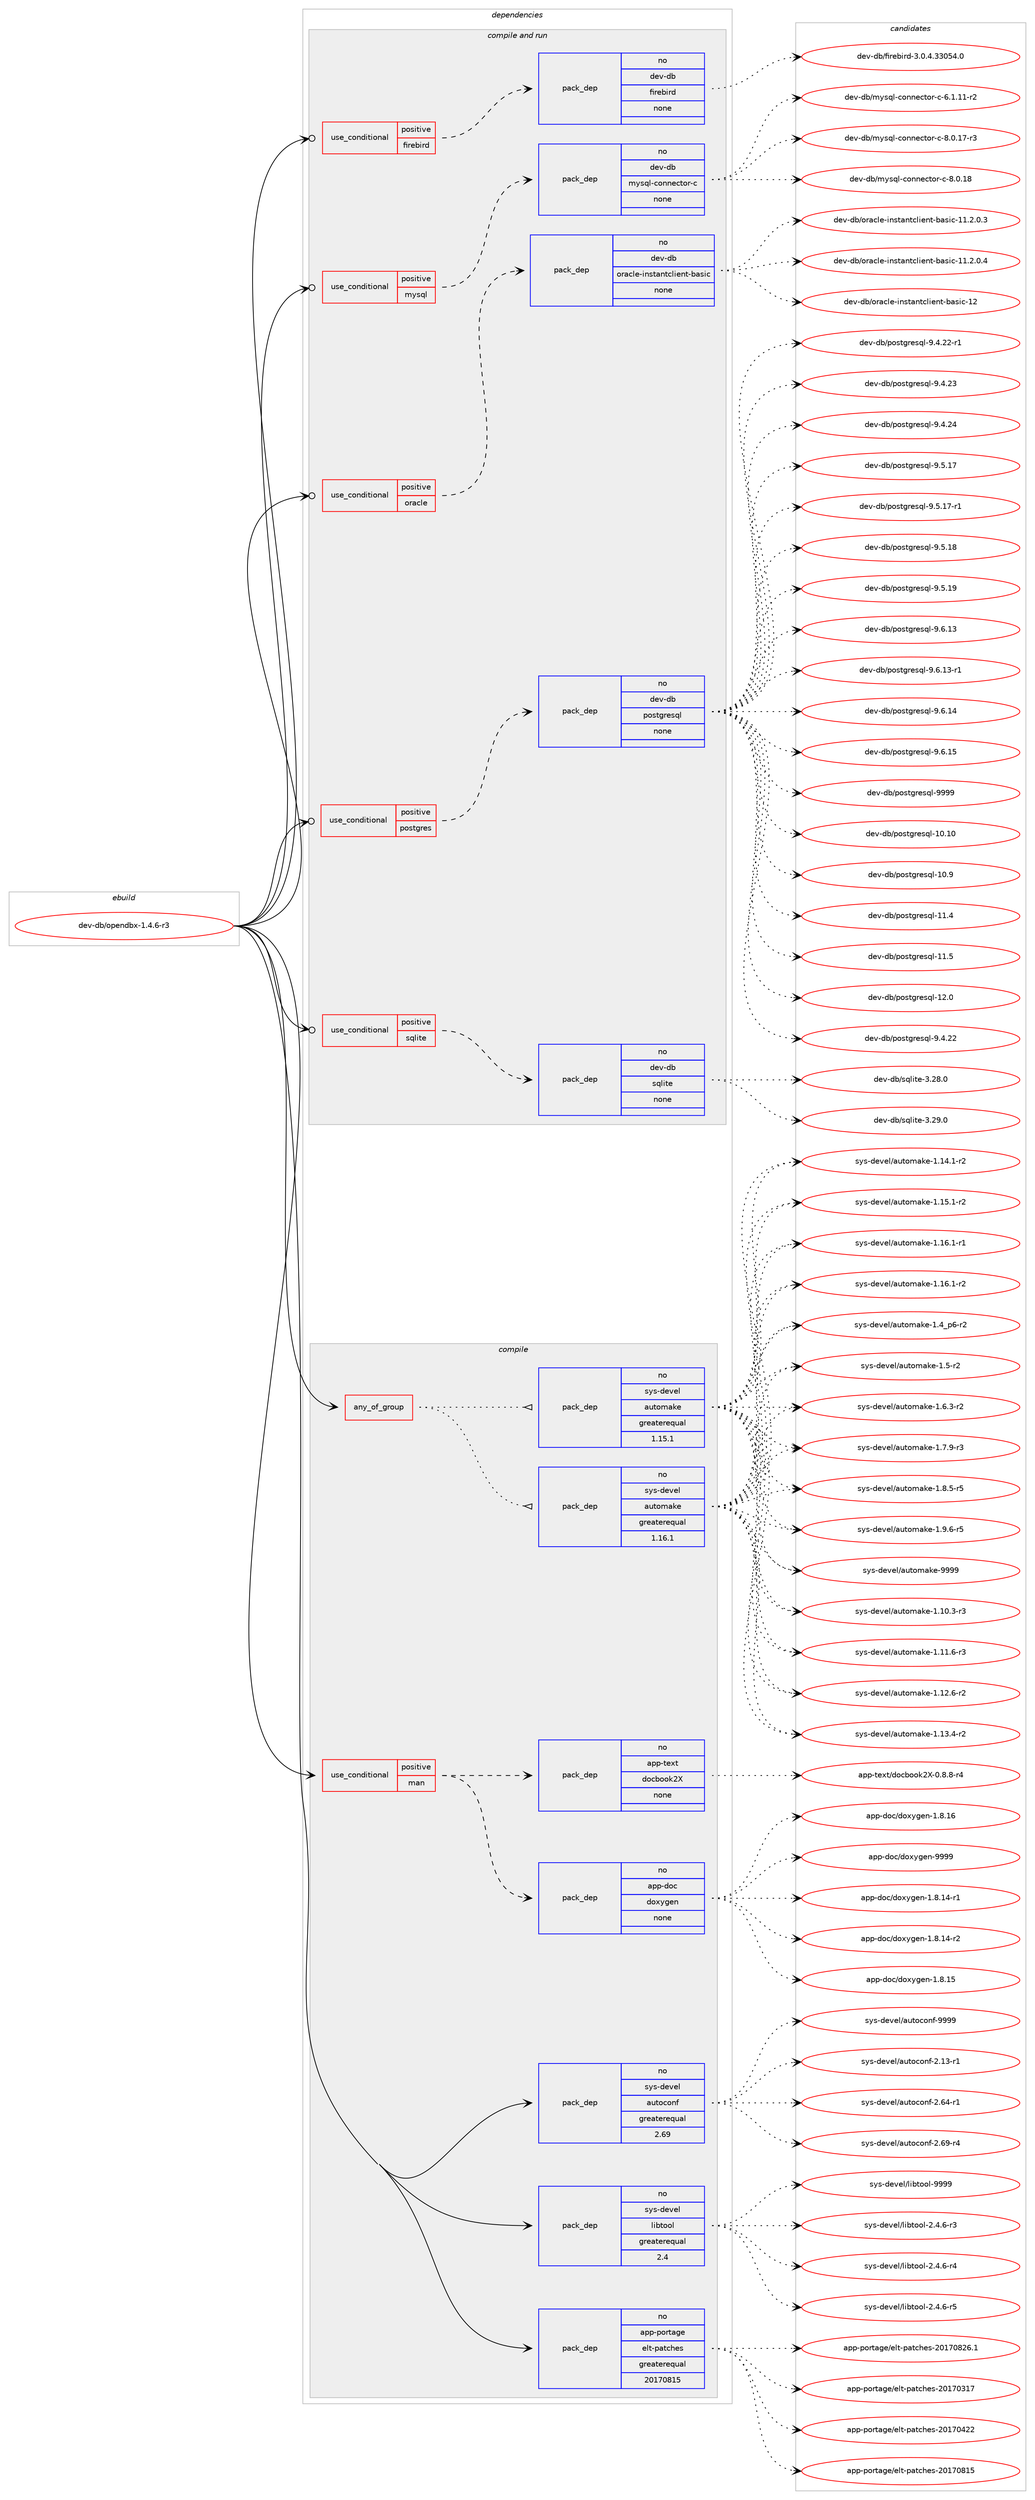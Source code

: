 digraph prolog {

# *************
# Graph options
# *************

newrank=true;
concentrate=true;
compound=true;
graph [rankdir=LR,fontname=Helvetica,fontsize=10,ranksep=1.5];#, ranksep=2.5, nodesep=0.2];
edge  [arrowhead=vee];
node  [fontname=Helvetica,fontsize=10];

# **********
# The ebuild
# **********

subgraph cluster_leftcol {
color=gray;
rank=same;
label=<<i>ebuild</i>>;
id [label="dev-db/opendbx-1.4.6-r3", color=red, width=4, href="../dev-db/opendbx-1.4.6-r3.svg"];
}

# ****************
# The dependencies
# ****************

subgraph cluster_midcol {
color=gray;
label=<<i>dependencies</i>>;
subgraph cluster_compile {
fillcolor="#eeeeee";
style=filled;
label=<<i>compile</i>>;
subgraph any9347 {
dependency520892 [label=<<TABLE BORDER="0" CELLBORDER="1" CELLSPACING="0" CELLPADDING="4"><TR><TD CELLPADDING="10">any_of_group</TD></TR></TABLE>>, shape=none, color=red];subgraph pack387790 {
dependency520893 [label=<<TABLE BORDER="0" CELLBORDER="1" CELLSPACING="0" CELLPADDING="4" WIDTH="220"><TR><TD ROWSPAN="6" CELLPADDING="30">pack_dep</TD></TR><TR><TD WIDTH="110">no</TD></TR><TR><TD>sys-devel</TD></TR><TR><TD>automake</TD></TR><TR><TD>greaterequal</TD></TR><TR><TD>1.16.1</TD></TR></TABLE>>, shape=none, color=blue];
}
dependency520892:e -> dependency520893:w [weight=20,style="dotted",arrowhead="oinv"];
subgraph pack387791 {
dependency520894 [label=<<TABLE BORDER="0" CELLBORDER="1" CELLSPACING="0" CELLPADDING="4" WIDTH="220"><TR><TD ROWSPAN="6" CELLPADDING="30">pack_dep</TD></TR><TR><TD WIDTH="110">no</TD></TR><TR><TD>sys-devel</TD></TR><TR><TD>automake</TD></TR><TR><TD>greaterequal</TD></TR><TR><TD>1.15.1</TD></TR></TABLE>>, shape=none, color=blue];
}
dependency520892:e -> dependency520894:w [weight=20,style="dotted",arrowhead="oinv"];
}
id:e -> dependency520892:w [weight=20,style="solid",arrowhead="vee"];
subgraph cond123402 {
dependency520895 [label=<<TABLE BORDER="0" CELLBORDER="1" CELLSPACING="0" CELLPADDING="4"><TR><TD ROWSPAN="3" CELLPADDING="10">use_conditional</TD></TR><TR><TD>positive</TD></TR><TR><TD>man</TD></TR></TABLE>>, shape=none, color=red];
subgraph pack387792 {
dependency520896 [label=<<TABLE BORDER="0" CELLBORDER="1" CELLSPACING="0" CELLPADDING="4" WIDTH="220"><TR><TD ROWSPAN="6" CELLPADDING="30">pack_dep</TD></TR><TR><TD WIDTH="110">no</TD></TR><TR><TD>app-doc</TD></TR><TR><TD>doxygen</TD></TR><TR><TD>none</TD></TR><TR><TD></TD></TR></TABLE>>, shape=none, color=blue];
}
dependency520895:e -> dependency520896:w [weight=20,style="dashed",arrowhead="vee"];
subgraph pack387793 {
dependency520897 [label=<<TABLE BORDER="0" CELLBORDER="1" CELLSPACING="0" CELLPADDING="4" WIDTH="220"><TR><TD ROWSPAN="6" CELLPADDING="30">pack_dep</TD></TR><TR><TD WIDTH="110">no</TD></TR><TR><TD>app-text</TD></TR><TR><TD>docbook2X</TD></TR><TR><TD>none</TD></TR><TR><TD></TD></TR></TABLE>>, shape=none, color=blue];
}
dependency520895:e -> dependency520897:w [weight=20,style="dashed",arrowhead="vee"];
}
id:e -> dependency520895:w [weight=20,style="solid",arrowhead="vee"];
subgraph pack387794 {
dependency520898 [label=<<TABLE BORDER="0" CELLBORDER="1" CELLSPACING="0" CELLPADDING="4" WIDTH="220"><TR><TD ROWSPAN="6" CELLPADDING="30">pack_dep</TD></TR><TR><TD WIDTH="110">no</TD></TR><TR><TD>app-portage</TD></TR><TR><TD>elt-patches</TD></TR><TR><TD>greaterequal</TD></TR><TR><TD>20170815</TD></TR></TABLE>>, shape=none, color=blue];
}
id:e -> dependency520898:w [weight=20,style="solid",arrowhead="vee"];
subgraph pack387795 {
dependency520899 [label=<<TABLE BORDER="0" CELLBORDER="1" CELLSPACING="0" CELLPADDING="4" WIDTH="220"><TR><TD ROWSPAN="6" CELLPADDING="30">pack_dep</TD></TR><TR><TD WIDTH="110">no</TD></TR><TR><TD>sys-devel</TD></TR><TR><TD>autoconf</TD></TR><TR><TD>greaterequal</TD></TR><TR><TD>2.69</TD></TR></TABLE>>, shape=none, color=blue];
}
id:e -> dependency520899:w [weight=20,style="solid",arrowhead="vee"];
subgraph pack387796 {
dependency520900 [label=<<TABLE BORDER="0" CELLBORDER="1" CELLSPACING="0" CELLPADDING="4" WIDTH="220"><TR><TD ROWSPAN="6" CELLPADDING="30">pack_dep</TD></TR><TR><TD WIDTH="110">no</TD></TR><TR><TD>sys-devel</TD></TR><TR><TD>libtool</TD></TR><TR><TD>greaterequal</TD></TR><TR><TD>2.4</TD></TR></TABLE>>, shape=none, color=blue];
}
id:e -> dependency520900:w [weight=20,style="solid",arrowhead="vee"];
}
subgraph cluster_compileandrun {
fillcolor="#eeeeee";
style=filled;
label=<<i>compile and run</i>>;
subgraph cond123403 {
dependency520901 [label=<<TABLE BORDER="0" CELLBORDER="1" CELLSPACING="0" CELLPADDING="4"><TR><TD ROWSPAN="3" CELLPADDING="10">use_conditional</TD></TR><TR><TD>positive</TD></TR><TR><TD>firebird</TD></TR></TABLE>>, shape=none, color=red];
subgraph pack387797 {
dependency520902 [label=<<TABLE BORDER="0" CELLBORDER="1" CELLSPACING="0" CELLPADDING="4" WIDTH="220"><TR><TD ROWSPAN="6" CELLPADDING="30">pack_dep</TD></TR><TR><TD WIDTH="110">no</TD></TR><TR><TD>dev-db</TD></TR><TR><TD>firebird</TD></TR><TR><TD>none</TD></TR><TR><TD></TD></TR></TABLE>>, shape=none, color=blue];
}
dependency520901:e -> dependency520902:w [weight=20,style="dashed",arrowhead="vee"];
}
id:e -> dependency520901:w [weight=20,style="solid",arrowhead="odotvee"];
subgraph cond123404 {
dependency520903 [label=<<TABLE BORDER="0" CELLBORDER="1" CELLSPACING="0" CELLPADDING="4"><TR><TD ROWSPAN="3" CELLPADDING="10">use_conditional</TD></TR><TR><TD>positive</TD></TR><TR><TD>mysql</TD></TR></TABLE>>, shape=none, color=red];
subgraph pack387798 {
dependency520904 [label=<<TABLE BORDER="0" CELLBORDER="1" CELLSPACING="0" CELLPADDING="4" WIDTH="220"><TR><TD ROWSPAN="6" CELLPADDING="30">pack_dep</TD></TR><TR><TD WIDTH="110">no</TD></TR><TR><TD>dev-db</TD></TR><TR><TD>mysql-connector-c</TD></TR><TR><TD>none</TD></TR><TR><TD></TD></TR></TABLE>>, shape=none, color=blue];
}
dependency520903:e -> dependency520904:w [weight=20,style="dashed",arrowhead="vee"];
}
id:e -> dependency520903:w [weight=20,style="solid",arrowhead="odotvee"];
subgraph cond123405 {
dependency520905 [label=<<TABLE BORDER="0" CELLBORDER="1" CELLSPACING="0" CELLPADDING="4"><TR><TD ROWSPAN="3" CELLPADDING="10">use_conditional</TD></TR><TR><TD>positive</TD></TR><TR><TD>oracle</TD></TR></TABLE>>, shape=none, color=red];
subgraph pack387799 {
dependency520906 [label=<<TABLE BORDER="0" CELLBORDER="1" CELLSPACING="0" CELLPADDING="4" WIDTH="220"><TR><TD ROWSPAN="6" CELLPADDING="30">pack_dep</TD></TR><TR><TD WIDTH="110">no</TD></TR><TR><TD>dev-db</TD></TR><TR><TD>oracle-instantclient-basic</TD></TR><TR><TD>none</TD></TR><TR><TD></TD></TR></TABLE>>, shape=none, color=blue];
}
dependency520905:e -> dependency520906:w [weight=20,style="dashed",arrowhead="vee"];
}
id:e -> dependency520905:w [weight=20,style="solid",arrowhead="odotvee"];
subgraph cond123406 {
dependency520907 [label=<<TABLE BORDER="0" CELLBORDER="1" CELLSPACING="0" CELLPADDING="4"><TR><TD ROWSPAN="3" CELLPADDING="10">use_conditional</TD></TR><TR><TD>positive</TD></TR><TR><TD>postgres</TD></TR></TABLE>>, shape=none, color=red];
subgraph pack387800 {
dependency520908 [label=<<TABLE BORDER="0" CELLBORDER="1" CELLSPACING="0" CELLPADDING="4" WIDTH="220"><TR><TD ROWSPAN="6" CELLPADDING="30">pack_dep</TD></TR><TR><TD WIDTH="110">no</TD></TR><TR><TD>dev-db</TD></TR><TR><TD>postgresql</TD></TR><TR><TD>none</TD></TR><TR><TD></TD></TR></TABLE>>, shape=none, color=blue];
}
dependency520907:e -> dependency520908:w [weight=20,style="dashed",arrowhead="vee"];
}
id:e -> dependency520907:w [weight=20,style="solid",arrowhead="odotvee"];
subgraph cond123407 {
dependency520909 [label=<<TABLE BORDER="0" CELLBORDER="1" CELLSPACING="0" CELLPADDING="4"><TR><TD ROWSPAN="3" CELLPADDING="10">use_conditional</TD></TR><TR><TD>positive</TD></TR><TR><TD>sqlite</TD></TR></TABLE>>, shape=none, color=red];
subgraph pack387801 {
dependency520910 [label=<<TABLE BORDER="0" CELLBORDER="1" CELLSPACING="0" CELLPADDING="4" WIDTH="220"><TR><TD ROWSPAN="6" CELLPADDING="30">pack_dep</TD></TR><TR><TD WIDTH="110">no</TD></TR><TR><TD>dev-db</TD></TR><TR><TD>sqlite</TD></TR><TR><TD>none</TD></TR><TR><TD></TD></TR></TABLE>>, shape=none, color=blue];
}
dependency520909:e -> dependency520910:w [weight=20,style="dashed",arrowhead="vee"];
}
id:e -> dependency520909:w [weight=20,style="solid",arrowhead="odotvee"];
}
subgraph cluster_run {
fillcolor="#eeeeee";
style=filled;
label=<<i>run</i>>;
}
}

# **************
# The candidates
# **************

subgraph cluster_choices {
rank=same;
color=gray;
label=<<i>candidates</i>>;

subgraph choice387790 {
color=black;
nodesep=1;
choice11512111545100101118101108479711711611110997107101454946494846514511451 [label="sys-devel/automake-1.10.3-r3", color=red, width=4,href="../sys-devel/automake-1.10.3-r3.svg"];
choice11512111545100101118101108479711711611110997107101454946494946544511451 [label="sys-devel/automake-1.11.6-r3", color=red, width=4,href="../sys-devel/automake-1.11.6-r3.svg"];
choice11512111545100101118101108479711711611110997107101454946495046544511450 [label="sys-devel/automake-1.12.6-r2", color=red, width=4,href="../sys-devel/automake-1.12.6-r2.svg"];
choice11512111545100101118101108479711711611110997107101454946495146524511450 [label="sys-devel/automake-1.13.4-r2", color=red, width=4,href="../sys-devel/automake-1.13.4-r2.svg"];
choice11512111545100101118101108479711711611110997107101454946495246494511450 [label="sys-devel/automake-1.14.1-r2", color=red, width=4,href="../sys-devel/automake-1.14.1-r2.svg"];
choice11512111545100101118101108479711711611110997107101454946495346494511450 [label="sys-devel/automake-1.15.1-r2", color=red, width=4,href="../sys-devel/automake-1.15.1-r2.svg"];
choice11512111545100101118101108479711711611110997107101454946495446494511449 [label="sys-devel/automake-1.16.1-r1", color=red, width=4,href="../sys-devel/automake-1.16.1-r1.svg"];
choice11512111545100101118101108479711711611110997107101454946495446494511450 [label="sys-devel/automake-1.16.1-r2", color=red, width=4,href="../sys-devel/automake-1.16.1-r2.svg"];
choice115121115451001011181011084797117116111109971071014549465295112544511450 [label="sys-devel/automake-1.4_p6-r2", color=red, width=4,href="../sys-devel/automake-1.4_p6-r2.svg"];
choice11512111545100101118101108479711711611110997107101454946534511450 [label="sys-devel/automake-1.5-r2", color=red, width=4,href="../sys-devel/automake-1.5-r2.svg"];
choice115121115451001011181011084797117116111109971071014549465446514511450 [label="sys-devel/automake-1.6.3-r2", color=red, width=4,href="../sys-devel/automake-1.6.3-r2.svg"];
choice115121115451001011181011084797117116111109971071014549465546574511451 [label="sys-devel/automake-1.7.9-r3", color=red, width=4,href="../sys-devel/automake-1.7.9-r3.svg"];
choice115121115451001011181011084797117116111109971071014549465646534511453 [label="sys-devel/automake-1.8.5-r5", color=red, width=4,href="../sys-devel/automake-1.8.5-r5.svg"];
choice115121115451001011181011084797117116111109971071014549465746544511453 [label="sys-devel/automake-1.9.6-r5", color=red, width=4,href="../sys-devel/automake-1.9.6-r5.svg"];
choice115121115451001011181011084797117116111109971071014557575757 [label="sys-devel/automake-9999", color=red, width=4,href="../sys-devel/automake-9999.svg"];
dependency520893:e -> choice11512111545100101118101108479711711611110997107101454946494846514511451:w [style=dotted,weight="100"];
dependency520893:e -> choice11512111545100101118101108479711711611110997107101454946494946544511451:w [style=dotted,weight="100"];
dependency520893:e -> choice11512111545100101118101108479711711611110997107101454946495046544511450:w [style=dotted,weight="100"];
dependency520893:e -> choice11512111545100101118101108479711711611110997107101454946495146524511450:w [style=dotted,weight="100"];
dependency520893:e -> choice11512111545100101118101108479711711611110997107101454946495246494511450:w [style=dotted,weight="100"];
dependency520893:e -> choice11512111545100101118101108479711711611110997107101454946495346494511450:w [style=dotted,weight="100"];
dependency520893:e -> choice11512111545100101118101108479711711611110997107101454946495446494511449:w [style=dotted,weight="100"];
dependency520893:e -> choice11512111545100101118101108479711711611110997107101454946495446494511450:w [style=dotted,weight="100"];
dependency520893:e -> choice115121115451001011181011084797117116111109971071014549465295112544511450:w [style=dotted,weight="100"];
dependency520893:e -> choice11512111545100101118101108479711711611110997107101454946534511450:w [style=dotted,weight="100"];
dependency520893:e -> choice115121115451001011181011084797117116111109971071014549465446514511450:w [style=dotted,weight="100"];
dependency520893:e -> choice115121115451001011181011084797117116111109971071014549465546574511451:w [style=dotted,weight="100"];
dependency520893:e -> choice115121115451001011181011084797117116111109971071014549465646534511453:w [style=dotted,weight="100"];
dependency520893:e -> choice115121115451001011181011084797117116111109971071014549465746544511453:w [style=dotted,weight="100"];
dependency520893:e -> choice115121115451001011181011084797117116111109971071014557575757:w [style=dotted,weight="100"];
}
subgraph choice387791 {
color=black;
nodesep=1;
choice11512111545100101118101108479711711611110997107101454946494846514511451 [label="sys-devel/automake-1.10.3-r3", color=red, width=4,href="../sys-devel/automake-1.10.3-r3.svg"];
choice11512111545100101118101108479711711611110997107101454946494946544511451 [label="sys-devel/automake-1.11.6-r3", color=red, width=4,href="../sys-devel/automake-1.11.6-r3.svg"];
choice11512111545100101118101108479711711611110997107101454946495046544511450 [label="sys-devel/automake-1.12.6-r2", color=red, width=4,href="../sys-devel/automake-1.12.6-r2.svg"];
choice11512111545100101118101108479711711611110997107101454946495146524511450 [label="sys-devel/automake-1.13.4-r2", color=red, width=4,href="../sys-devel/automake-1.13.4-r2.svg"];
choice11512111545100101118101108479711711611110997107101454946495246494511450 [label="sys-devel/automake-1.14.1-r2", color=red, width=4,href="../sys-devel/automake-1.14.1-r2.svg"];
choice11512111545100101118101108479711711611110997107101454946495346494511450 [label="sys-devel/automake-1.15.1-r2", color=red, width=4,href="../sys-devel/automake-1.15.1-r2.svg"];
choice11512111545100101118101108479711711611110997107101454946495446494511449 [label="sys-devel/automake-1.16.1-r1", color=red, width=4,href="../sys-devel/automake-1.16.1-r1.svg"];
choice11512111545100101118101108479711711611110997107101454946495446494511450 [label="sys-devel/automake-1.16.1-r2", color=red, width=4,href="../sys-devel/automake-1.16.1-r2.svg"];
choice115121115451001011181011084797117116111109971071014549465295112544511450 [label="sys-devel/automake-1.4_p6-r2", color=red, width=4,href="../sys-devel/automake-1.4_p6-r2.svg"];
choice11512111545100101118101108479711711611110997107101454946534511450 [label="sys-devel/automake-1.5-r2", color=red, width=4,href="../sys-devel/automake-1.5-r2.svg"];
choice115121115451001011181011084797117116111109971071014549465446514511450 [label="sys-devel/automake-1.6.3-r2", color=red, width=4,href="../sys-devel/automake-1.6.3-r2.svg"];
choice115121115451001011181011084797117116111109971071014549465546574511451 [label="sys-devel/automake-1.7.9-r3", color=red, width=4,href="../sys-devel/automake-1.7.9-r3.svg"];
choice115121115451001011181011084797117116111109971071014549465646534511453 [label="sys-devel/automake-1.8.5-r5", color=red, width=4,href="../sys-devel/automake-1.8.5-r5.svg"];
choice115121115451001011181011084797117116111109971071014549465746544511453 [label="sys-devel/automake-1.9.6-r5", color=red, width=4,href="../sys-devel/automake-1.9.6-r5.svg"];
choice115121115451001011181011084797117116111109971071014557575757 [label="sys-devel/automake-9999", color=red, width=4,href="../sys-devel/automake-9999.svg"];
dependency520894:e -> choice11512111545100101118101108479711711611110997107101454946494846514511451:w [style=dotted,weight="100"];
dependency520894:e -> choice11512111545100101118101108479711711611110997107101454946494946544511451:w [style=dotted,weight="100"];
dependency520894:e -> choice11512111545100101118101108479711711611110997107101454946495046544511450:w [style=dotted,weight="100"];
dependency520894:e -> choice11512111545100101118101108479711711611110997107101454946495146524511450:w [style=dotted,weight="100"];
dependency520894:e -> choice11512111545100101118101108479711711611110997107101454946495246494511450:w [style=dotted,weight="100"];
dependency520894:e -> choice11512111545100101118101108479711711611110997107101454946495346494511450:w [style=dotted,weight="100"];
dependency520894:e -> choice11512111545100101118101108479711711611110997107101454946495446494511449:w [style=dotted,weight="100"];
dependency520894:e -> choice11512111545100101118101108479711711611110997107101454946495446494511450:w [style=dotted,weight="100"];
dependency520894:e -> choice115121115451001011181011084797117116111109971071014549465295112544511450:w [style=dotted,weight="100"];
dependency520894:e -> choice11512111545100101118101108479711711611110997107101454946534511450:w [style=dotted,weight="100"];
dependency520894:e -> choice115121115451001011181011084797117116111109971071014549465446514511450:w [style=dotted,weight="100"];
dependency520894:e -> choice115121115451001011181011084797117116111109971071014549465546574511451:w [style=dotted,weight="100"];
dependency520894:e -> choice115121115451001011181011084797117116111109971071014549465646534511453:w [style=dotted,weight="100"];
dependency520894:e -> choice115121115451001011181011084797117116111109971071014549465746544511453:w [style=dotted,weight="100"];
dependency520894:e -> choice115121115451001011181011084797117116111109971071014557575757:w [style=dotted,weight="100"];
}
subgraph choice387792 {
color=black;
nodesep=1;
choice97112112451001119947100111120121103101110454946564649524511449 [label="app-doc/doxygen-1.8.14-r1", color=red, width=4,href="../app-doc/doxygen-1.8.14-r1.svg"];
choice97112112451001119947100111120121103101110454946564649524511450 [label="app-doc/doxygen-1.8.14-r2", color=red, width=4,href="../app-doc/doxygen-1.8.14-r2.svg"];
choice9711211245100111994710011112012110310111045494656464953 [label="app-doc/doxygen-1.8.15", color=red, width=4,href="../app-doc/doxygen-1.8.15.svg"];
choice9711211245100111994710011112012110310111045494656464954 [label="app-doc/doxygen-1.8.16", color=red, width=4,href="../app-doc/doxygen-1.8.16.svg"];
choice971121124510011199471001111201211031011104557575757 [label="app-doc/doxygen-9999", color=red, width=4,href="../app-doc/doxygen-9999.svg"];
dependency520896:e -> choice97112112451001119947100111120121103101110454946564649524511449:w [style=dotted,weight="100"];
dependency520896:e -> choice97112112451001119947100111120121103101110454946564649524511450:w [style=dotted,weight="100"];
dependency520896:e -> choice9711211245100111994710011112012110310111045494656464953:w [style=dotted,weight="100"];
dependency520896:e -> choice9711211245100111994710011112012110310111045494656464954:w [style=dotted,weight="100"];
dependency520896:e -> choice971121124510011199471001111201211031011104557575757:w [style=dotted,weight="100"];
}
subgraph choice387793 {
color=black;
nodesep=1;
choice971121124511610112011647100111999811111110750884548465646564511452 [label="app-text/docbook2X-0.8.8-r4", color=red, width=4,href="../app-text/docbook2X-0.8.8-r4.svg"];
dependency520897:e -> choice971121124511610112011647100111999811111110750884548465646564511452:w [style=dotted,weight="100"];
}
subgraph choice387794 {
color=black;
nodesep=1;
choice97112112451121111141169710310147101108116451129711699104101115455048495548514955 [label="app-portage/elt-patches-20170317", color=red, width=4,href="../app-portage/elt-patches-20170317.svg"];
choice97112112451121111141169710310147101108116451129711699104101115455048495548525050 [label="app-portage/elt-patches-20170422", color=red, width=4,href="../app-portage/elt-patches-20170422.svg"];
choice97112112451121111141169710310147101108116451129711699104101115455048495548564953 [label="app-portage/elt-patches-20170815", color=red, width=4,href="../app-portage/elt-patches-20170815.svg"];
choice971121124511211111411697103101471011081164511297116991041011154550484955485650544649 [label="app-portage/elt-patches-20170826.1", color=red, width=4,href="../app-portage/elt-patches-20170826.1.svg"];
dependency520898:e -> choice97112112451121111141169710310147101108116451129711699104101115455048495548514955:w [style=dotted,weight="100"];
dependency520898:e -> choice97112112451121111141169710310147101108116451129711699104101115455048495548525050:w [style=dotted,weight="100"];
dependency520898:e -> choice97112112451121111141169710310147101108116451129711699104101115455048495548564953:w [style=dotted,weight="100"];
dependency520898:e -> choice971121124511211111411697103101471011081164511297116991041011154550484955485650544649:w [style=dotted,weight="100"];
}
subgraph choice387795 {
color=black;
nodesep=1;
choice1151211154510010111810110847971171161119911111010245504649514511449 [label="sys-devel/autoconf-2.13-r1", color=red, width=4,href="../sys-devel/autoconf-2.13-r1.svg"];
choice1151211154510010111810110847971171161119911111010245504654524511449 [label="sys-devel/autoconf-2.64-r1", color=red, width=4,href="../sys-devel/autoconf-2.64-r1.svg"];
choice1151211154510010111810110847971171161119911111010245504654574511452 [label="sys-devel/autoconf-2.69-r4", color=red, width=4,href="../sys-devel/autoconf-2.69-r4.svg"];
choice115121115451001011181011084797117116111991111101024557575757 [label="sys-devel/autoconf-9999", color=red, width=4,href="../sys-devel/autoconf-9999.svg"];
dependency520899:e -> choice1151211154510010111810110847971171161119911111010245504649514511449:w [style=dotted,weight="100"];
dependency520899:e -> choice1151211154510010111810110847971171161119911111010245504654524511449:w [style=dotted,weight="100"];
dependency520899:e -> choice1151211154510010111810110847971171161119911111010245504654574511452:w [style=dotted,weight="100"];
dependency520899:e -> choice115121115451001011181011084797117116111991111101024557575757:w [style=dotted,weight="100"];
}
subgraph choice387796 {
color=black;
nodesep=1;
choice1151211154510010111810110847108105981161111111084550465246544511451 [label="sys-devel/libtool-2.4.6-r3", color=red, width=4,href="../sys-devel/libtool-2.4.6-r3.svg"];
choice1151211154510010111810110847108105981161111111084550465246544511452 [label="sys-devel/libtool-2.4.6-r4", color=red, width=4,href="../sys-devel/libtool-2.4.6-r4.svg"];
choice1151211154510010111810110847108105981161111111084550465246544511453 [label="sys-devel/libtool-2.4.6-r5", color=red, width=4,href="../sys-devel/libtool-2.4.6-r5.svg"];
choice1151211154510010111810110847108105981161111111084557575757 [label="sys-devel/libtool-9999", color=red, width=4,href="../sys-devel/libtool-9999.svg"];
dependency520900:e -> choice1151211154510010111810110847108105981161111111084550465246544511451:w [style=dotted,weight="100"];
dependency520900:e -> choice1151211154510010111810110847108105981161111111084550465246544511452:w [style=dotted,weight="100"];
dependency520900:e -> choice1151211154510010111810110847108105981161111111084550465246544511453:w [style=dotted,weight="100"];
dependency520900:e -> choice1151211154510010111810110847108105981161111111084557575757:w [style=dotted,weight="100"];
}
subgraph choice387797 {
color=black;
nodesep=1;
choice100101118451009847102105114101981051141004551464846524651514853524648 [label="dev-db/firebird-3.0.4.33054.0", color=red, width=4,href="../dev-db/firebird-3.0.4.33054.0.svg"];
dependency520902:e -> choice100101118451009847102105114101981051141004551464846524651514853524648:w [style=dotted,weight="100"];
}
subgraph choice387798 {
color=black;
nodesep=1;
choice1001011184510098471091211151131084599111110110101991161111144599455446494649494511450 [label="dev-db/mysql-connector-c-6.1.11-r2", color=red, width=4,href="../dev-db/mysql-connector-c-6.1.11-r2.svg"];
choice1001011184510098471091211151131084599111110110101991161111144599455646484649554511451 [label="dev-db/mysql-connector-c-8.0.17-r3", color=red, width=4,href="../dev-db/mysql-connector-c-8.0.17-r3.svg"];
choice100101118451009847109121115113108459911111011010199116111114459945564648464956 [label="dev-db/mysql-connector-c-8.0.18", color=red, width=4,href="../dev-db/mysql-connector-c-8.0.18.svg"];
dependency520904:e -> choice1001011184510098471091211151131084599111110110101991161111144599455446494649494511450:w [style=dotted,weight="100"];
dependency520904:e -> choice1001011184510098471091211151131084599111110110101991161111144599455646484649554511451:w [style=dotted,weight="100"];
dependency520904:e -> choice100101118451009847109121115113108459911111011010199116111114459945564648464956:w [style=dotted,weight="100"];
}
subgraph choice387799 {
color=black;
nodesep=1;
choice100101118451009847111114979910810145105110115116971101169910810510111011645989711510599454949465046484651 [label="dev-db/oracle-instantclient-basic-11.2.0.3", color=red, width=4,href="../dev-db/oracle-instantclient-basic-11.2.0.3.svg"];
choice100101118451009847111114979910810145105110115116971101169910810510111011645989711510599454949465046484652 [label="dev-db/oracle-instantclient-basic-11.2.0.4", color=red, width=4,href="../dev-db/oracle-instantclient-basic-11.2.0.4.svg"];
choice100101118451009847111114979910810145105110115116971101169910810510111011645989711510599454950 [label="dev-db/oracle-instantclient-basic-12", color=red, width=4,href="../dev-db/oracle-instantclient-basic-12.svg"];
dependency520906:e -> choice100101118451009847111114979910810145105110115116971101169910810510111011645989711510599454949465046484651:w [style=dotted,weight="100"];
dependency520906:e -> choice100101118451009847111114979910810145105110115116971101169910810510111011645989711510599454949465046484652:w [style=dotted,weight="100"];
dependency520906:e -> choice100101118451009847111114979910810145105110115116971101169910810510111011645989711510599454950:w [style=dotted,weight="100"];
}
subgraph choice387800 {
color=black;
nodesep=1;
choice100101118451009847112111115116103114101115113108454948464948 [label="dev-db/postgresql-10.10", color=red, width=4,href="../dev-db/postgresql-10.10.svg"];
choice1001011184510098471121111151161031141011151131084549484657 [label="dev-db/postgresql-10.9", color=red, width=4,href="../dev-db/postgresql-10.9.svg"];
choice1001011184510098471121111151161031141011151131084549494652 [label="dev-db/postgresql-11.4", color=red, width=4,href="../dev-db/postgresql-11.4.svg"];
choice1001011184510098471121111151161031141011151131084549494653 [label="dev-db/postgresql-11.5", color=red, width=4,href="../dev-db/postgresql-11.5.svg"];
choice1001011184510098471121111151161031141011151131084549504648 [label="dev-db/postgresql-12.0", color=red, width=4,href="../dev-db/postgresql-12.0.svg"];
choice10010111845100984711211111511610311410111511310845574652465050 [label="dev-db/postgresql-9.4.22", color=red, width=4,href="../dev-db/postgresql-9.4.22.svg"];
choice100101118451009847112111115116103114101115113108455746524650504511449 [label="dev-db/postgresql-9.4.22-r1", color=red, width=4,href="../dev-db/postgresql-9.4.22-r1.svg"];
choice10010111845100984711211111511610311410111511310845574652465051 [label="dev-db/postgresql-9.4.23", color=red, width=4,href="../dev-db/postgresql-9.4.23.svg"];
choice10010111845100984711211111511610311410111511310845574652465052 [label="dev-db/postgresql-9.4.24", color=red, width=4,href="../dev-db/postgresql-9.4.24.svg"];
choice10010111845100984711211111511610311410111511310845574653464955 [label="dev-db/postgresql-9.5.17", color=red, width=4,href="../dev-db/postgresql-9.5.17.svg"];
choice100101118451009847112111115116103114101115113108455746534649554511449 [label="dev-db/postgresql-9.5.17-r1", color=red, width=4,href="../dev-db/postgresql-9.5.17-r1.svg"];
choice10010111845100984711211111511610311410111511310845574653464956 [label="dev-db/postgresql-9.5.18", color=red, width=4,href="../dev-db/postgresql-9.5.18.svg"];
choice10010111845100984711211111511610311410111511310845574653464957 [label="dev-db/postgresql-9.5.19", color=red, width=4,href="../dev-db/postgresql-9.5.19.svg"];
choice10010111845100984711211111511610311410111511310845574654464951 [label="dev-db/postgresql-9.6.13", color=red, width=4,href="../dev-db/postgresql-9.6.13.svg"];
choice100101118451009847112111115116103114101115113108455746544649514511449 [label="dev-db/postgresql-9.6.13-r1", color=red, width=4,href="../dev-db/postgresql-9.6.13-r1.svg"];
choice10010111845100984711211111511610311410111511310845574654464952 [label="dev-db/postgresql-9.6.14", color=red, width=4,href="../dev-db/postgresql-9.6.14.svg"];
choice10010111845100984711211111511610311410111511310845574654464953 [label="dev-db/postgresql-9.6.15", color=red, width=4,href="../dev-db/postgresql-9.6.15.svg"];
choice1001011184510098471121111151161031141011151131084557575757 [label="dev-db/postgresql-9999", color=red, width=4,href="../dev-db/postgresql-9999.svg"];
dependency520908:e -> choice100101118451009847112111115116103114101115113108454948464948:w [style=dotted,weight="100"];
dependency520908:e -> choice1001011184510098471121111151161031141011151131084549484657:w [style=dotted,weight="100"];
dependency520908:e -> choice1001011184510098471121111151161031141011151131084549494652:w [style=dotted,weight="100"];
dependency520908:e -> choice1001011184510098471121111151161031141011151131084549494653:w [style=dotted,weight="100"];
dependency520908:e -> choice1001011184510098471121111151161031141011151131084549504648:w [style=dotted,weight="100"];
dependency520908:e -> choice10010111845100984711211111511610311410111511310845574652465050:w [style=dotted,weight="100"];
dependency520908:e -> choice100101118451009847112111115116103114101115113108455746524650504511449:w [style=dotted,weight="100"];
dependency520908:e -> choice10010111845100984711211111511610311410111511310845574652465051:w [style=dotted,weight="100"];
dependency520908:e -> choice10010111845100984711211111511610311410111511310845574652465052:w [style=dotted,weight="100"];
dependency520908:e -> choice10010111845100984711211111511610311410111511310845574653464955:w [style=dotted,weight="100"];
dependency520908:e -> choice100101118451009847112111115116103114101115113108455746534649554511449:w [style=dotted,weight="100"];
dependency520908:e -> choice10010111845100984711211111511610311410111511310845574653464956:w [style=dotted,weight="100"];
dependency520908:e -> choice10010111845100984711211111511610311410111511310845574653464957:w [style=dotted,weight="100"];
dependency520908:e -> choice10010111845100984711211111511610311410111511310845574654464951:w [style=dotted,weight="100"];
dependency520908:e -> choice100101118451009847112111115116103114101115113108455746544649514511449:w [style=dotted,weight="100"];
dependency520908:e -> choice10010111845100984711211111511610311410111511310845574654464952:w [style=dotted,weight="100"];
dependency520908:e -> choice10010111845100984711211111511610311410111511310845574654464953:w [style=dotted,weight="100"];
dependency520908:e -> choice1001011184510098471121111151161031141011151131084557575757:w [style=dotted,weight="100"];
}
subgraph choice387801 {
color=black;
nodesep=1;
choice10010111845100984711511310810511610145514650564648 [label="dev-db/sqlite-3.28.0", color=red, width=4,href="../dev-db/sqlite-3.28.0.svg"];
choice10010111845100984711511310810511610145514650574648 [label="dev-db/sqlite-3.29.0", color=red, width=4,href="../dev-db/sqlite-3.29.0.svg"];
dependency520910:e -> choice10010111845100984711511310810511610145514650564648:w [style=dotted,weight="100"];
dependency520910:e -> choice10010111845100984711511310810511610145514650574648:w [style=dotted,weight="100"];
}
}

}
